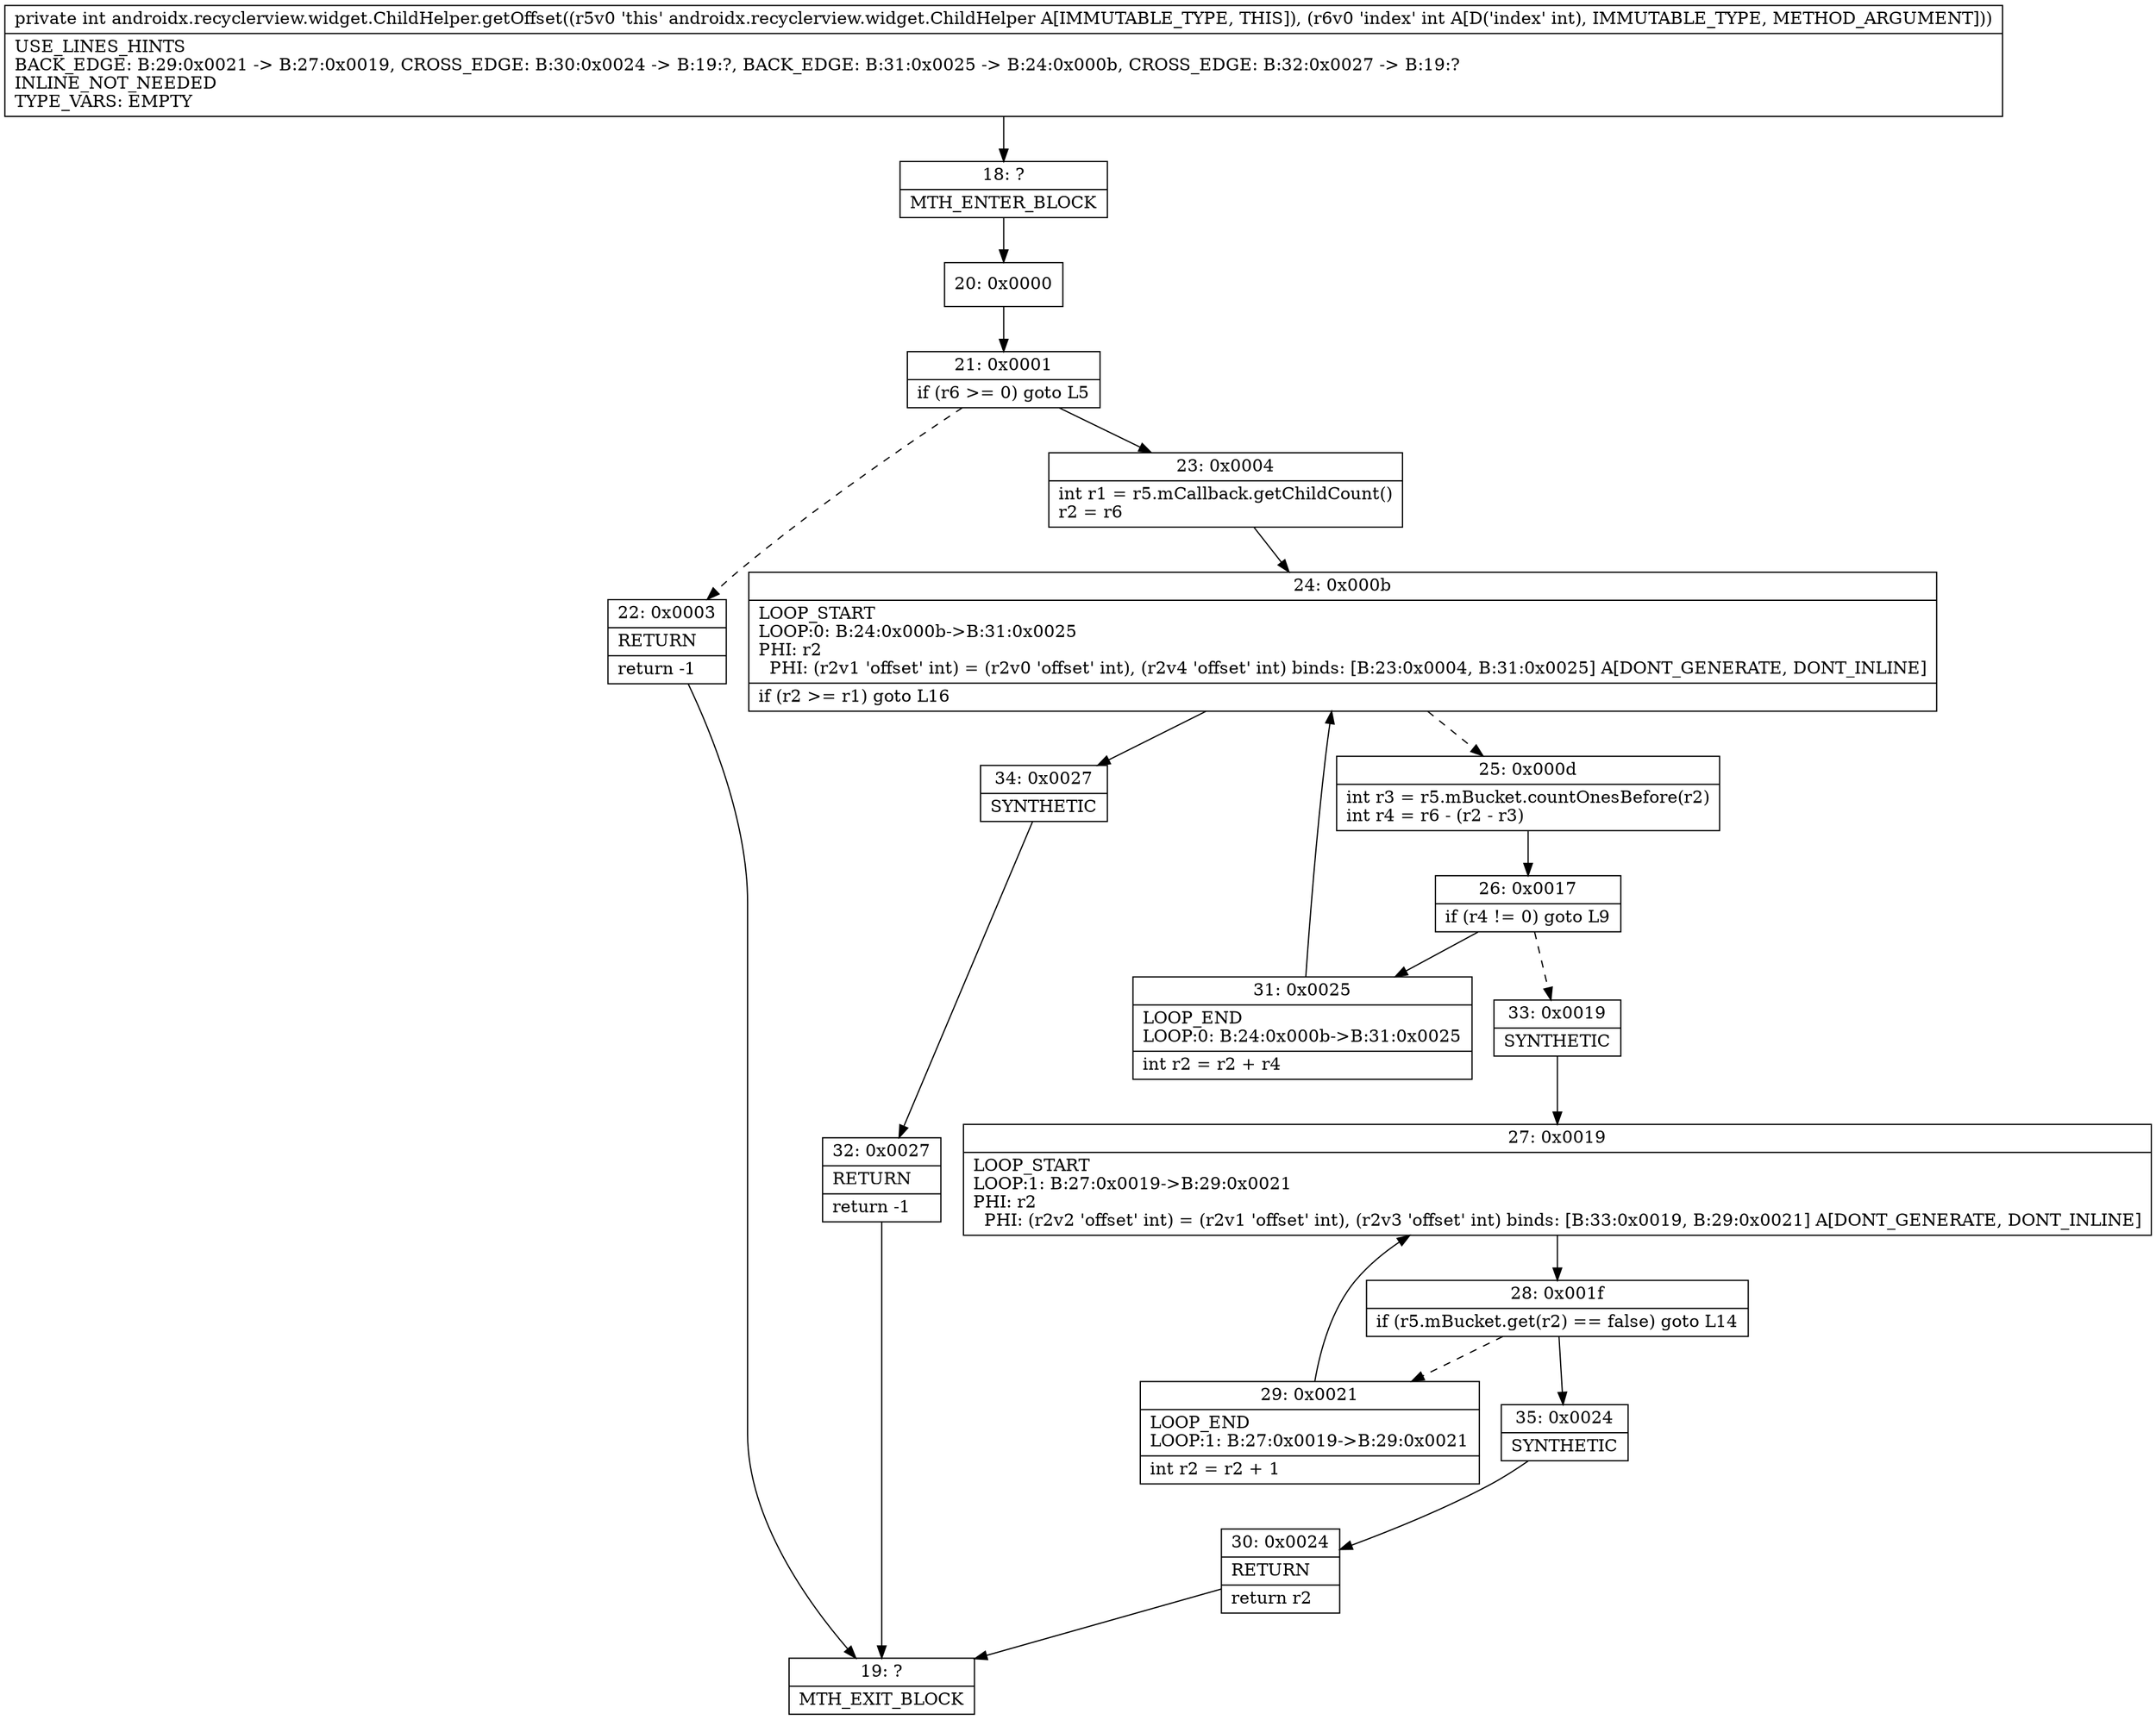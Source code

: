 digraph "CFG forandroidx.recyclerview.widget.ChildHelper.getOffset(I)I" {
Node_18 [shape=record,label="{18\:\ ?|MTH_ENTER_BLOCK\l}"];
Node_20 [shape=record,label="{20\:\ 0x0000}"];
Node_21 [shape=record,label="{21\:\ 0x0001|if (r6 \>= 0) goto L5\l}"];
Node_22 [shape=record,label="{22\:\ 0x0003|RETURN\l|return \-1\l}"];
Node_19 [shape=record,label="{19\:\ ?|MTH_EXIT_BLOCK\l}"];
Node_23 [shape=record,label="{23\:\ 0x0004|int r1 = r5.mCallback.getChildCount()\lr2 = r6\l}"];
Node_24 [shape=record,label="{24\:\ 0x000b|LOOP_START\lLOOP:0: B:24:0x000b\-\>B:31:0x0025\lPHI: r2 \l  PHI: (r2v1 'offset' int) = (r2v0 'offset' int), (r2v4 'offset' int) binds: [B:23:0x0004, B:31:0x0025] A[DONT_GENERATE, DONT_INLINE]\l|if (r2 \>= r1) goto L16\l}"];
Node_25 [shape=record,label="{25\:\ 0x000d|int r3 = r5.mBucket.countOnesBefore(r2)\lint r4 = r6 \- (r2 \- r3)\l}"];
Node_26 [shape=record,label="{26\:\ 0x0017|if (r4 != 0) goto L9\l}"];
Node_31 [shape=record,label="{31\:\ 0x0025|LOOP_END\lLOOP:0: B:24:0x000b\-\>B:31:0x0025\l|int r2 = r2 + r4\l}"];
Node_33 [shape=record,label="{33\:\ 0x0019|SYNTHETIC\l}"];
Node_27 [shape=record,label="{27\:\ 0x0019|LOOP_START\lLOOP:1: B:27:0x0019\-\>B:29:0x0021\lPHI: r2 \l  PHI: (r2v2 'offset' int) = (r2v1 'offset' int), (r2v3 'offset' int) binds: [B:33:0x0019, B:29:0x0021] A[DONT_GENERATE, DONT_INLINE]\l}"];
Node_28 [shape=record,label="{28\:\ 0x001f|if (r5.mBucket.get(r2) == false) goto L14\l}"];
Node_29 [shape=record,label="{29\:\ 0x0021|LOOP_END\lLOOP:1: B:27:0x0019\-\>B:29:0x0021\l|int r2 = r2 + 1\l}"];
Node_35 [shape=record,label="{35\:\ 0x0024|SYNTHETIC\l}"];
Node_30 [shape=record,label="{30\:\ 0x0024|RETURN\l|return r2\l}"];
Node_34 [shape=record,label="{34\:\ 0x0027|SYNTHETIC\l}"];
Node_32 [shape=record,label="{32\:\ 0x0027|RETURN\l|return \-1\l}"];
MethodNode[shape=record,label="{private int androidx.recyclerview.widget.ChildHelper.getOffset((r5v0 'this' androidx.recyclerview.widget.ChildHelper A[IMMUTABLE_TYPE, THIS]), (r6v0 'index' int A[D('index' int), IMMUTABLE_TYPE, METHOD_ARGUMENT]))  | USE_LINES_HINTS\lBACK_EDGE: B:29:0x0021 \-\> B:27:0x0019, CROSS_EDGE: B:30:0x0024 \-\> B:19:?, BACK_EDGE: B:31:0x0025 \-\> B:24:0x000b, CROSS_EDGE: B:32:0x0027 \-\> B:19:?\lINLINE_NOT_NEEDED\lTYPE_VARS: EMPTY\l}"];
MethodNode -> Node_18;Node_18 -> Node_20;
Node_20 -> Node_21;
Node_21 -> Node_22[style=dashed];
Node_21 -> Node_23;
Node_22 -> Node_19;
Node_23 -> Node_24;
Node_24 -> Node_25[style=dashed];
Node_24 -> Node_34;
Node_25 -> Node_26;
Node_26 -> Node_31;
Node_26 -> Node_33[style=dashed];
Node_31 -> Node_24;
Node_33 -> Node_27;
Node_27 -> Node_28;
Node_28 -> Node_29[style=dashed];
Node_28 -> Node_35;
Node_29 -> Node_27;
Node_35 -> Node_30;
Node_30 -> Node_19;
Node_34 -> Node_32;
Node_32 -> Node_19;
}

